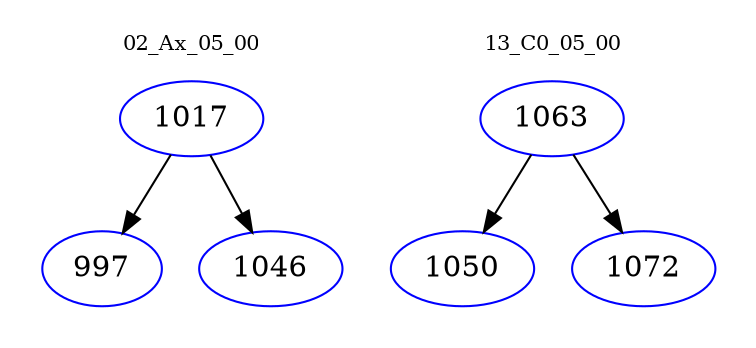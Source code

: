 digraph{
subgraph cluster_0 {
color = white
label = "02_Ax_05_00";
fontsize=10;
T0_1017 [label="1017", color="blue"]
T0_1017 -> T0_997 [color="black"]
T0_997 [label="997", color="blue"]
T0_1017 -> T0_1046 [color="black"]
T0_1046 [label="1046", color="blue"]
}
subgraph cluster_1 {
color = white
label = "13_C0_05_00";
fontsize=10;
T1_1063 [label="1063", color="blue"]
T1_1063 -> T1_1050 [color="black"]
T1_1050 [label="1050", color="blue"]
T1_1063 -> T1_1072 [color="black"]
T1_1072 [label="1072", color="blue"]
}
}
